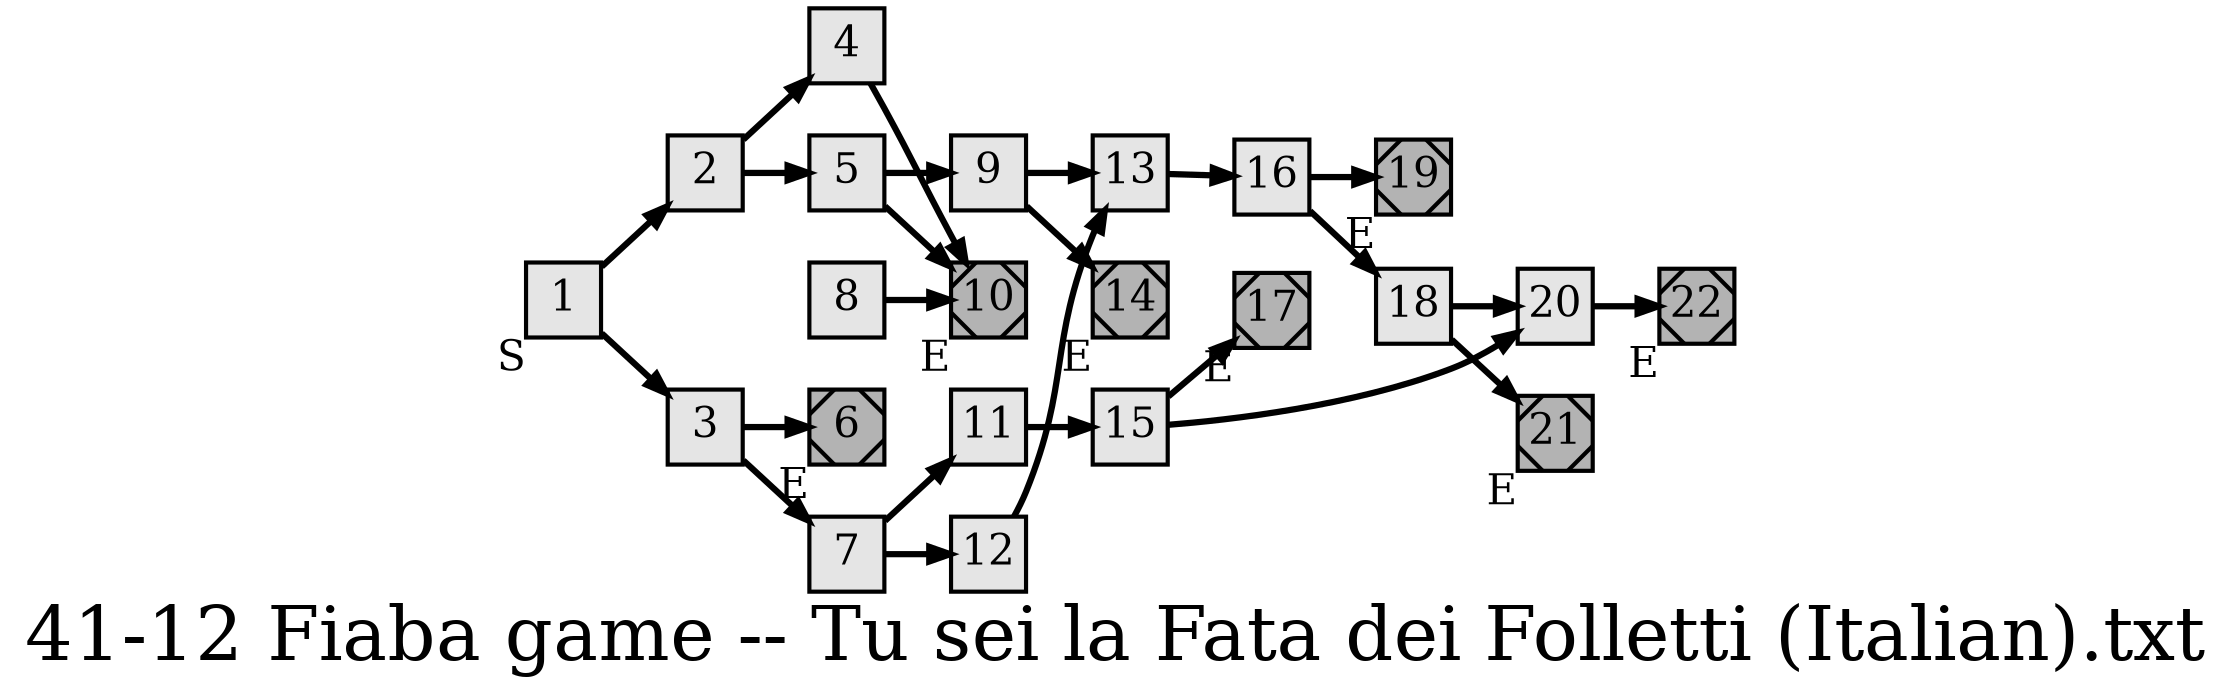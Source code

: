 digraph g{
  graph [ label="41-12 Fiaba game -- Tu sei la Fata dei Folletti (Italian).txt" rankdir=LR, ordering=out, fontsize=36, nodesep="0.35", ranksep="0.45"];
  node  [shape=rect, penwidth=2, fontsize=20, style=filled, fillcolor=grey90, margin="0,0", labelfloat=true, regular=true, fixedsize=true];
  edge  [labelfloat=true, penwidth=3, fontsize=12];
  1	[ xlabel="S" ];
  1 -> 2;
  1 -> 3;
  2 -> 4;
  2 -> 5;
  3 -> 6;
  3 -> 7;
  4 -> 10;
  5 -> 9;
  5 -> 10;
  6	[ xlabel="E", shape=Msquare, fontsize=20, fillcolor=grey70 ];
  7 -> 11;
  7 -> 12;
  8 -> 10;
  9 -> 13;
  9 -> 14;
  10	[ xlabel="E", shape=Msquare, fontsize=20, fillcolor=grey70 ];
  11 -> 15;
  12 -> 13;
  13 -> 16;
  14	[ xlabel="E", shape=Msquare, fontsize=20, fillcolor=grey70 ];
  15 -> 17;
  15 -> 20;
  16 -> 18;
  16 -> 19;
  17	[ xlabel="E", shape=Msquare, fontsize=20, fillcolor=grey70 ];
  18 -> 20;
  18 -> 21;
  19	[ xlabel="E", shape=Msquare, fontsize=20, fillcolor=grey70 ];
  20 -> 22;
  21	[ xlabel="E", shape=Msquare, fontsize=20, fillcolor=grey70 ];
  22	[ xlabel="E", shape=Msquare, fontsize=20, fillcolor=grey70 ];
}

